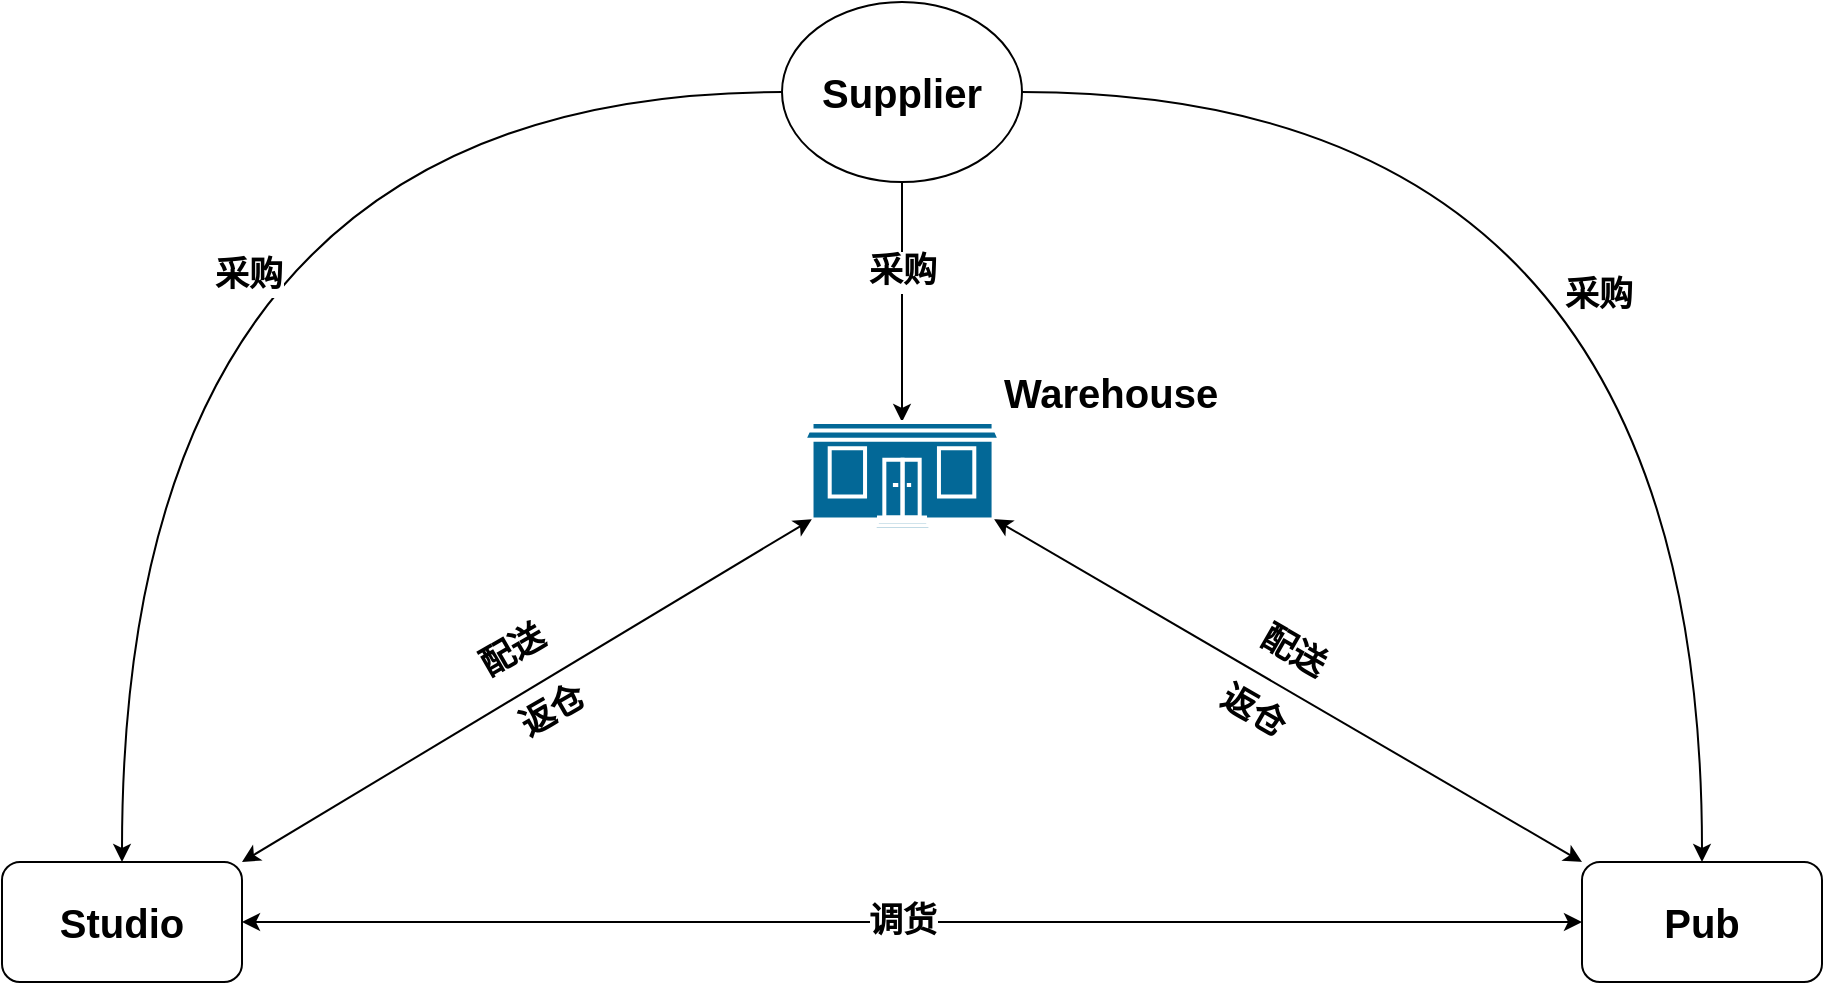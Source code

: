 <mxfile version="12.5.5" type="github">
  <diagram id="5PWfzPO6Jx__woqUqDD8" name="第 1 页">
    <mxGraphModel dx="1422" dy="775" grid="1" gridSize="10" guides="1" tooltips="1" connect="1" arrows="1" fold="1" page="1" pageScale="1" pageWidth="1169" pageHeight="827" math="0" shadow="0">
      <root>
        <mxCell id="0"/>
        <mxCell id="1" parent="0"/>
        <mxCell id="paidQJaRsskB8B8FcKxI-12" style="edgeStyle=orthogonalEdgeStyle;curved=1;rounded=0;orthogonalLoop=1;jettySize=auto;html=1;exitX=0;exitY=0.5;exitDx=0;exitDy=0;entryX=0.5;entryY=0;entryDx=0;entryDy=0;" edge="1" parent="1" source="IvzAqMO07szKVlFFw1jY-4" target="IvzAqMO07szKVlFFw1jY-19">
          <mxGeometry relative="1" as="geometry"/>
        </mxCell>
        <mxCell id="paidQJaRsskB8B8FcKxI-32" value="采购" style="text;html=1;align=center;verticalAlign=middle;resizable=0;points=[];labelBackgroundColor=#ffffff;fontSize=17;fontStyle=1" vertex="1" connectable="0" parent="paidQJaRsskB8B8FcKxI-12">
          <mxGeometry x="-0.252" y="92" relative="1" as="geometry">
            <mxPoint as="offset"/>
          </mxGeometry>
        </mxCell>
        <mxCell id="paidQJaRsskB8B8FcKxI-13" style="edgeStyle=orthogonalEdgeStyle;curved=1;rounded=0;orthogonalLoop=1;jettySize=auto;html=1;exitX=1;exitY=0.5;exitDx=0;exitDy=0;entryX=0.5;entryY=0;entryDx=0;entryDy=0;" edge="1" parent="1" source="IvzAqMO07szKVlFFw1jY-4" target="IvzAqMO07szKVlFFw1jY-13">
          <mxGeometry relative="1" as="geometry"/>
        </mxCell>
        <mxCell id="paidQJaRsskB8B8FcKxI-33" value="采购" style="text;html=1;align=center;verticalAlign=middle;resizable=0;points=[];labelBackgroundColor=#ffffff;fontSize=17;fontStyle=1" vertex="1" connectable="0" parent="paidQJaRsskB8B8FcKxI-13">
          <mxGeometry x="-0.207" y="-102" relative="1" as="geometry">
            <mxPoint as="offset"/>
          </mxGeometry>
        </mxCell>
        <mxCell id="paidQJaRsskB8B8FcKxI-15" style="edgeStyle=orthogonalEdgeStyle;curved=1;rounded=0;orthogonalLoop=1;jettySize=auto;html=1;exitX=0.5;exitY=1;exitDx=0;exitDy=0;" edge="1" parent="1" source="IvzAqMO07szKVlFFw1jY-4" target="IvzAqMO07szKVlFFw1jY-5">
          <mxGeometry relative="1" as="geometry">
            <Array as="points">
              <mxPoint x="540" y="230"/>
              <mxPoint x="540" y="230"/>
            </Array>
          </mxGeometry>
        </mxCell>
        <mxCell id="paidQJaRsskB8B8FcKxI-35" value="采购" style="text;html=1;align=center;verticalAlign=middle;resizable=0;points=[];labelBackgroundColor=#ffffff;fontSize=17;fontStyle=1" vertex="1" connectable="0" parent="paidQJaRsskB8B8FcKxI-15">
          <mxGeometry x="-0.247" relative="1" as="geometry">
            <mxPoint as="offset"/>
          </mxGeometry>
        </mxCell>
        <mxCell id="IvzAqMO07szKVlFFw1jY-4" value="&lt;b&gt;&lt;font style=&quot;font-size: 20px&quot;&gt;Supplier&lt;/font&gt;&lt;/b&gt;" style="ellipse;whiteSpace=wrap;html=1;" parent="1" vertex="1">
          <mxGeometry x="480" y="70" width="120" height="90" as="geometry"/>
        </mxCell>
        <mxCell id="IvzAqMO07szKVlFFw1jY-5" value="&lt;b&gt;&lt;font style=&quot;font-size: 20px&quot;&gt;Warehouse&lt;/font&gt;&lt;/b&gt;" style="shape=mxgraph.cisco.buildings.small_business;html=1;dashed=0;fillColor=#036897;strokeColor=#ffffff;strokeWidth=2;verticalLabelPosition=top;verticalAlign=bottom;align=left;horizontal=1;labelPosition=right;" parent="1" vertex="1">
          <mxGeometry x="491" y="280" width="98" height="54" as="geometry"/>
        </mxCell>
        <mxCell id="IvzAqMO07szKVlFFw1jY-13" value="&lt;font style=&quot;font-size: 20px&quot;&gt;Pub&lt;/font&gt;" style="rounded=1;whiteSpace=wrap;html=1;fontStyle=1" parent="1" vertex="1">
          <mxGeometry x="880" y="500" width="120" height="60" as="geometry"/>
        </mxCell>
        <mxCell id="IvzAqMO07szKVlFFw1jY-19" value="&lt;font style=&quot;font-size: 20px&quot;&gt;Studio&lt;/font&gt;" style="rounded=1;whiteSpace=wrap;html=1;fontStyle=1" parent="1" vertex="1">
          <mxGeometry x="90" y="500" width="120" height="60" as="geometry"/>
        </mxCell>
        <mxCell id="paidQJaRsskB8B8FcKxI-9" value="" style="endArrow=classic;startArrow=classic;html=1;exitX=1;exitY=0.5;exitDx=0;exitDy=0;entryX=0;entryY=0.5;entryDx=0;entryDy=0;" edge="1" parent="1" source="IvzAqMO07szKVlFFw1jY-19" target="IvzAqMO07szKVlFFw1jY-13">
          <mxGeometry width="50" height="50" relative="1" as="geometry">
            <mxPoint x="524" y="530" as="sourcePoint"/>
            <mxPoint x="600" y="530" as="targetPoint"/>
          </mxGeometry>
        </mxCell>
        <mxCell id="paidQJaRsskB8B8FcKxI-29" value="&lt;font style=&quot;font-size: 17px&quot;&gt;&lt;b&gt;调货&lt;/b&gt;&lt;/font&gt;" style="text;html=1;align=center;verticalAlign=middle;resizable=0;points=[];labelBackgroundColor=#ffffff;horizontal=1;" vertex="1" connectable="0" parent="paidQJaRsskB8B8FcKxI-9">
          <mxGeometry x="0.037" y="-1" relative="1" as="geometry">
            <mxPoint x="-17.5" y="-1" as="offset"/>
          </mxGeometry>
        </mxCell>
        <mxCell id="paidQJaRsskB8B8FcKxI-23" value="" style="endArrow=classic;startArrow=classic;html=1;exitX=0.97;exitY=0.9;exitDx=0;exitDy=0;exitPerimeter=0;entryX=0;entryY=0;entryDx=0;entryDy=0;" edge="1" parent="1" source="IvzAqMO07szKVlFFw1jY-5" target="IvzAqMO07szKVlFFw1jY-13">
          <mxGeometry width="50" height="50" relative="1" as="geometry">
            <mxPoint x="730" y="430" as="sourcePoint"/>
            <mxPoint x="780" y="380" as="targetPoint"/>
          </mxGeometry>
        </mxCell>
        <mxCell id="paidQJaRsskB8B8FcKxI-31" value="配送" style="text;html=1;align=center;verticalAlign=middle;resizable=0;points=[];autosize=1;fontStyle=1;fontSize=17;rotation=30;" vertex="1" parent="1">
          <mxGeometry x="710" y="380" width="50" height="30" as="geometry"/>
        </mxCell>
        <mxCell id="paidQJaRsskB8B8FcKxI-37" value="返仓" style="text;html=1;align=center;verticalAlign=middle;resizable=0;points=[];autosize=1;fontStyle=1;fontSize=17;rotation=30;" vertex="1" parent="1">
          <mxGeometry x="690" y="410" width="50" height="30" as="geometry"/>
        </mxCell>
        <mxCell id="paidQJaRsskB8B8FcKxI-30" value="配送" style="text;html=1;align=center;verticalAlign=middle;resizable=0;points=[];autosize=1;fontStyle=1;fontSize=17;rotation=-30;" vertex="1" parent="1">
          <mxGeometry x="320" y="380" width="50" height="30" as="geometry"/>
        </mxCell>
        <mxCell id="paidQJaRsskB8B8FcKxI-39" value="" style="group" vertex="1" connectable="0" parent="1">
          <mxGeometry x="340" y="410" width="50" height="30" as="geometry"/>
        </mxCell>
        <mxCell id="paidQJaRsskB8B8FcKxI-22" value="" style="endArrow=classic;startArrow=classic;html=1;entryX=0.04;entryY=0.9;entryDx=0;entryDy=0;entryPerimeter=0;exitX=1;exitY=0;exitDx=0;exitDy=0;" edge="1" parent="paidQJaRsskB8B8FcKxI-39" source="IvzAqMO07szKVlFFw1jY-19" target="IvzAqMO07szKVlFFw1jY-5">
          <mxGeometry width="50" height="50" relative="1" as="geometry">
            <mxPoint x="-30" y="40" as="sourcePoint"/>
            <mxPoint x="20" y="-10" as="targetPoint"/>
          </mxGeometry>
        </mxCell>
        <mxCell id="paidQJaRsskB8B8FcKxI-36" value="返仓" style="text;html=1;align=center;verticalAlign=middle;resizable=0;points=[];autosize=1;fontStyle=1;fontSize=17;rotation=-30;" vertex="1" parent="paidQJaRsskB8B8FcKxI-39">
          <mxGeometry width="50" height="30" as="geometry"/>
        </mxCell>
      </root>
    </mxGraphModel>
  </diagram>
</mxfile>
